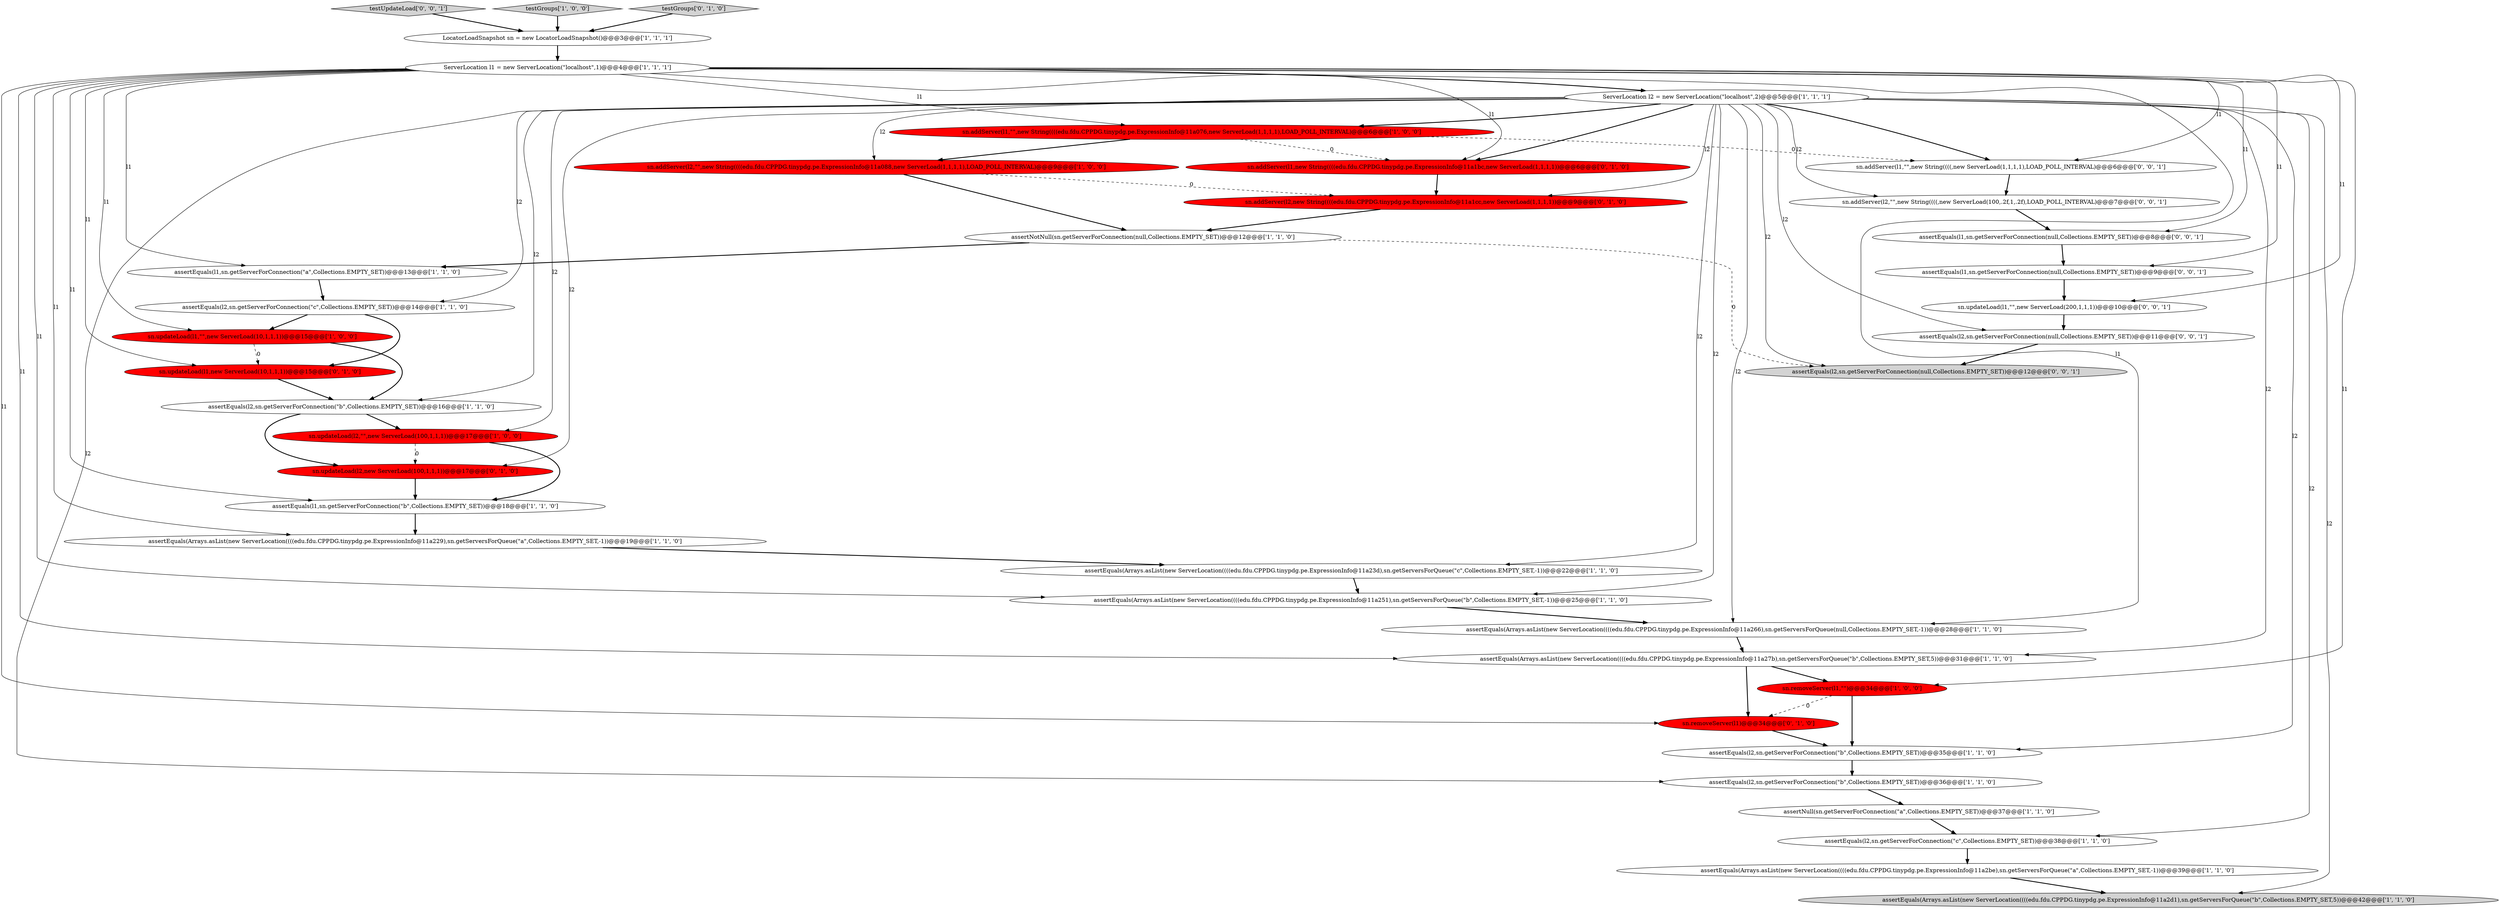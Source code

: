 digraph {
28 [style = filled, label = "sn.updateLoad(l2,new ServerLoad(100,1,1,1))@@@17@@@['0', '1', '0']", fillcolor = red, shape = ellipse image = "AAA1AAABBB2BBB"];
13 [style = filled, label = "ServerLocation l2 = new ServerLocation(\"localhost\",2)@@@5@@@['1', '1', '1']", fillcolor = white, shape = ellipse image = "AAA0AAABBB1BBB"];
11 [style = filled, label = "assertEquals(l2,sn.getServerForConnection(\"b\",Collections.EMPTY_SET))@@@35@@@['1', '1', '0']", fillcolor = white, shape = ellipse image = "AAA0AAABBB1BBB"];
3 [style = filled, label = "assertNull(sn.getServerForConnection(\"a\",Collections.EMPTY_SET))@@@37@@@['1', '1', '0']", fillcolor = white, shape = ellipse image = "AAA0AAABBB1BBB"];
5 [style = filled, label = "assertEquals(l1,sn.getServerForConnection(\"a\",Collections.EMPTY_SET))@@@13@@@['1', '1', '0']", fillcolor = white, shape = ellipse image = "AAA0AAABBB1BBB"];
20 [style = filled, label = "assertEquals(Arrays.asList(new ServerLocation((((edu.fdu.CPPDG.tinypdg.pe.ExpressionInfo@11a251),sn.getServersForQueue(\"b\",Collections.EMPTY_SET,-1))@@@25@@@['1', '1', '0']", fillcolor = white, shape = ellipse image = "AAA0AAABBB1BBB"];
17 [style = filled, label = "ServerLocation l1 = new ServerLocation(\"localhost\",1)@@@4@@@['1', '1', '1']", fillcolor = white, shape = ellipse image = "AAA0AAABBB1BBB"];
0 [style = filled, label = "assertEquals(Arrays.asList(new ServerLocation((((edu.fdu.CPPDG.tinypdg.pe.ExpressionInfo@11a229),sn.getServersForQueue(\"a\",Collections.EMPTY_SET,-1))@@@19@@@['1', '1', '0']", fillcolor = white, shape = ellipse image = "AAA0AAABBB1BBB"];
15 [style = filled, label = "sn.updateLoad(l2,\"\",new ServerLoad(100,1,1,1))@@@17@@@['1', '0', '0']", fillcolor = red, shape = ellipse image = "AAA1AAABBB1BBB"];
16 [style = filled, label = "sn.removeServer(l1,\"\")@@@34@@@['1', '0', '0']", fillcolor = red, shape = ellipse image = "AAA1AAABBB1BBB"];
27 [style = filled, label = "sn.addServer(l2,new String((((edu.fdu.CPPDG.tinypdg.pe.ExpressionInfo@11a1cc,new ServerLoad(1,1,1,1))@@@9@@@['0', '1', '0']", fillcolor = red, shape = ellipse image = "AAA1AAABBB2BBB"];
14 [style = filled, label = "assertEquals(l2,sn.getServerForConnection(\"b\",Collections.EMPTY_SET))@@@16@@@['1', '1', '0']", fillcolor = white, shape = ellipse image = "AAA0AAABBB1BBB"];
6 [style = filled, label = "sn.addServer(l1,\"\",new String((((edu.fdu.CPPDG.tinypdg.pe.ExpressionInfo@11a076,new ServerLoad(1,1,1,1),LOAD_POLL_INTERVAL)@@@6@@@['1', '0', '0']", fillcolor = red, shape = ellipse image = "AAA1AAABBB1BBB"];
38 [style = filled, label = "testUpdateLoad['0', '0', '1']", fillcolor = lightgray, shape = diamond image = "AAA0AAABBB3BBB"];
36 [style = filled, label = "sn.updateLoad(l1,\"\",new ServerLoad(200,1,1,1))@@@10@@@['0', '0', '1']", fillcolor = white, shape = ellipse image = "AAA0AAABBB3BBB"];
22 [style = filled, label = "assertEquals(l2,sn.getServerForConnection(\"c\",Collections.EMPTY_SET))@@@14@@@['1', '1', '0']", fillcolor = white, shape = ellipse image = "AAA0AAABBB1BBB"];
2 [style = filled, label = "assertEquals(Arrays.asList(new ServerLocation((((edu.fdu.CPPDG.tinypdg.pe.ExpressionInfo@11a23d),sn.getServersForQueue(\"c\",Collections.EMPTY_SET,-1))@@@22@@@['1', '1', '0']", fillcolor = white, shape = ellipse image = "AAA0AAABBB1BBB"];
21 [style = filled, label = "assertEquals(l2,sn.getServerForConnection(\"c\",Collections.EMPTY_SET))@@@38@@@['1', '1', '0']", fillcolor = white, shape = ellipse image = "AAA0AAABBB1BBB"];
24 [style = filled, label = "assertEquals(l1,sn.getServerForConnection(\"b\",Collections.EMPTY_SET))@@@18@@@['1', '1', '0']", fillcolor = white, shape = ellipse image = "AAA0AAABBB1BBB"];
30 [style = filled, label = "sn.addServer(l1,new String((((edu.fdu.CPPDG.tinypdg.pe.ExpressionInfo@11a1bc,new ServerLoad(1,1,1,1))@@@6@@@['0', '1', '0']", fillcolor = red, shape = ellipse image = "AAA1AAABBB2BBB"];
10 [style = filled, label = "LocatorLoadSnapshot sn = new LocatorLoadSnapshot()@@@3@@@['1', '1', '1']", fillcolor = white, shape = ellipse image = "AAA0AAABBB1BBB"];
25 [style = filled, label = "sn.updateLoad(l1,new ServerLoad(10,1,1,1))@@@15@@@['0', '1', '0']", fillcolor = red, shape = ellipse image = "AAA1AAABBB2BBB"];
1 [style = filled, label = "assertNotNull(sn.getServerForConnection(null,Collections.EMPTY_SET))@@@12@@@['1', '1', '0']", fillcolor = white, shape = ellipse image = "AAA0AAABBB1BBB"];
12 [style = filled, label = "sn.addServer(l2,\"\",new String((((edu.fdu.CPPDG.tinypdg.pe.ExpressionInfo@11a088,new ServerLoad(1,1,1,1),LOAD_POLL_INTERVAL)@@@9@@@['1', '0', '0']", fillcolor = red, shape = ellipse image = "AAA1AAABBB1BBB"];
9 [style = filled, label = "assertEquals(Arrays.asList(new ServerLocation((((edu.fdu.CPPDG.tinypdg.pe.ExpressionInfo@11a266),sn.getServersForQueue(null,Collections.EMPTY_SET,-1))@@@28@@@['1', '1', '0']", fillcolor = white, shape = ellipse image = "AAA0AAABBB1BBB"];
7 [style = filled, label = "assertEquals(Arrays.asList(new ServerLocation((((edu.fdu.CPPDG.tinypdg.pe.ExpressionInfo@11a2d1),sn.getServersForQueue(\"b\",Collections.EMPTY_SET,5))@@@42@@@['1', '1', '0']", fillcolor = lightgray, shape = ellipse image = "AAA0AAABBB1BBB"];
19 [style = filled, label = "assertEquals(l2,sn.getServerForConnection(\"b\",Collections.EMPTY_SET))@@@36@@@['1', '1', '0']", fillcolor = white, shape = ellipse image = "AAA0AAABBB1BBB"];
23 [style = filled, label = "sn.updateLoad(l1,\"\",new ServerLoad(10,1,1,1))@@@15@@@['1', '0', '0']", fillcolor = red, shape = ellipse image = "AAA1AAABBB1BBB"];
4 [style = filled, label = "assertEquals(Arrays.asList(new ServerLocation((((edu.fdu.CPPDG.tinypdg.pe.ExpressionInfo@11a27b),sn.getServersForQueue(\"b\",Collections.EMPTY_SET,5))@@@31@@@['1', '1', '0']", fillcolor = white, shape = ellipse image = "AAA0AAABBB1BBB"];
37 [style = filled, label = "sn.addServer(l2,\"\",new String((((,new ServerLoad(100,.2f,1,.2f),LOAD_POLL_INTERVAL)@@@7@@@['0', '0', '1']", fillcolor = white, shape = ellipse image = "AAA0AAABBB3BBB"];
26 [style = filled, label = "sn.removeServer(l1)@@@34@@@['0', '1', '0']", fillcolor = red, shape = ellipse image = "AAA1AAABBB2BBB"];
31 [style = filled, label = "assertEquals(l2,sn.getServerForConnection(null,Collections.EMPTY_SET))@@@12@@@['0', '0', '1']", fillcolor = lightgray, shape = ellipse image = "AAA0AAABBB3BBB"];
8 [style = filled, label = "testGroups['1', '0', '0']", fillcolor = lightgray, shape = diamond image = "AAA0AAABBB1BBB"];
18 [style = filled, label = "assertEquals(Arrays.asList(new ServerLocation((((edu.fdu.CPPDG.tinypdg.pe.ExpressionInfo@11a2be),sn.getServersForQueue(\"a\",Collections.EMPTY_SET,-1))@@@39@@@['1', '1', '0']", fillcolor = white, shape = ellipse image = "AAA0AAABBB1BBB"];
33 [style = filled, label = "assertEquals(l2,sn.getServerForConnection(null,Collections.EMPTY_SET))@@@11@@@['0', '0', '1']", fillcolor = white, shape = ellipse image = "AAA0AAABBB3BBB"];
32 [style = filled, label = "assertEquals(l1,sn.getServerForConnection(null,Collections.EMPTY_SET))@@@9@@@['0', '0', '1']", fillcolor = white, shape = ellipse image = "AAA0AAABBB3BBB"];
35 [style = filled, label = "sn.addServer(l1,\"\",new String((((,new ServerLoad(1,1,1,1),LOAD_POLL_INTERVAL)@@@6@@@['0', '0', '1']", fillcolor = white, shape = ellipse image = "AAA0AAABBB3BBB"];
34 [style = filled, label = "assertEquals(l1,sn.getServerForConnection(null,Collections.EMPTY_SET))@@@8@@@['0', '0', '1']", fillcolor = white, shape = ellipse image = "AAA0AAABBB3BBB"];
29 [style = filled, label = "testGroups['0', '1', '0']", fillcolor = lightgray, shape = diamond image = "AAA0AAABBB2BBB"];
1->5 [style = bold, label=""];
17->36 [style = solid, label="l1"];
8->10 [style = bold, label=""];
22->25 [style = bold, label=""];
13->15 [style = solid, label="l2"];
2->20 [style = bold, label=""];
27->1 [style = bold, label=""];
16->11 [style = bold, label=""];
17->16 [style = solid, label="l1"];
13->31 [style = solid, label="l2"];
15->28 [style = dashed, label="0"];
13->4 [style = solid, label="l2"];
20->9 [style = bold, label=""];
38->10 [style = bold, label=""];
23->25 [style = dashed, label="0"];
13->7 [style = solid, label="l2"];
24->0 [style = bold, label=""];
1->31 [style = dashed, label="0"];
9->4 [style = bold, label=""];
0->2 [style = bold, label=""];
30->27 [style = bold, label=""];
17->6 [style = solid, label="l1"];
13->28 [style = solid, label="l2"];
4->26 [style = bold, label=""];
17->35 [style = solid, label="l1"];
17->0 [style = solid, label="l1"];
13->2 [style = solid, label="l2"];
14->28 [style = bold, label=""];
10->17 [style = bold, label=""];
17->34 [style = solid, label="l1"];
13->30 [style = bold, label=""];
25->14 [style = bold, label=""];
17->30 [style = solid, label="l1"];
11->19 [style = bold, label=""];
13->20 [style = solid, label="l2"];
12->1 [style = bold, label=""];
36->33 [style = bold, label=""];
22->23 [style = bold, label=""];
13->12 [style = solid, label="l2"];
21->18 [style = bold, label=""];
26->11 [style = bold, label=""];
13->14 [style = solid, label="l2"];
6->35 [style = dashed, label="0"];
23->14 [style = bold, label=""];
17->23 [style = solid, label="l1"];
16->26 [style = dashed, label="0"];
13->9 [style = solid, label="l2"];
13->27 [style = solid, label="l2"];
17->5 [style = solid, label="l1"];
35->37 [style = bold, label=""];
37->34 [style = bold, label=""];
15->24 [style = bold, label=""];
17->26 [style = solid, label="l1"];
17->25 [style = solid, label="l1"];
17->32 [style = solid, label="l1"];
13->33 [style = solid, label="l2"];
12->27 [style = dashed, label="0"];
17->24 [style = solid, label="l1"];
13->11 [style = solid, label="l2"];
28->24 [style = bold, label=""];
32->36 [style = bold, label=""];
29->10 [style = bold, label=""];
3->21 [style = bold, label=""];
34->32 [style = bold, label=""];
14->15 [style = bold, label=""];
17->13 [style = bold, label=""];
33->31 [style = bold, label=""];
17->9 [style = solid, label="l1"];
13->22 [style = solid, label="l2"];
6->30 [style = dashed, label="0"];
13->6 [style = bold, label=""];
18->7 [style = bold, label=""];
17->20 [style = solid, label="l1"];
13->37 [style = solid, label="l2"];
5->22 [style = bold, label=""];
13->35 [style = bold, label=""];
19->3 [style = bold, label=""];
17->4 [style = solid, label="l1"];
4->16 [style = bold, label=""];
13->21 [style = solid, label="l2"];
13->19 [style = solid, label="l2"];
6->12 [style = bold, label=""];
}
